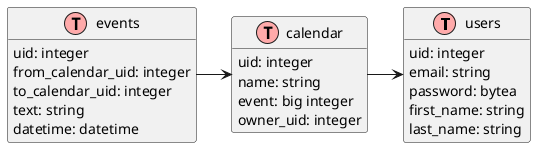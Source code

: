 @startuml
!define table(x) class x << (T,#FFAAAA) >>
!define primary_key(x) <u>x</u>
hide methods
hide stereotypes

table(users) {
    uid: integer
    email: string
    password: bytea
    first_name: string
    last_name: string
}

table(calendar) {
    uid: integer
    name: string
    event: big integer
    owner_uid: integer
}

table(events) {
    uid: integer
    from_calendar_uid: integer
    to_calendar_uid: integer
    text: string
    datetime: datetime
}

calendar -> users
events -> calendar
@enduml
